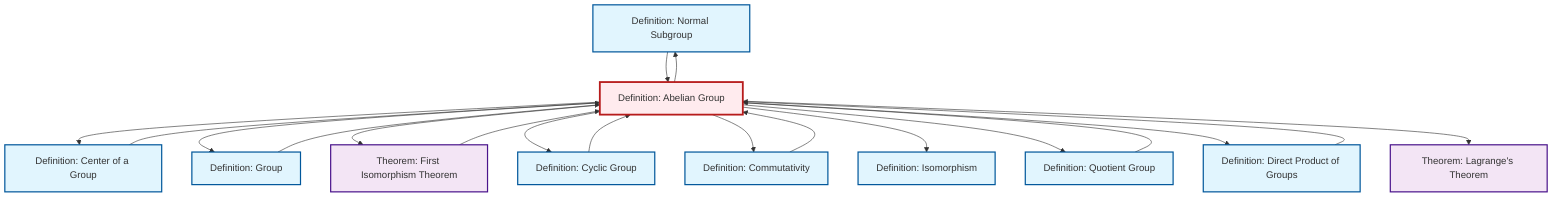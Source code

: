 graph TD
    classDef definition fill:#e1f5fe,stroke:#01579b,stroke-width:2px
    classDef theorem fill:#f3e5f5,stroke:#4a148c,stroke-width:2px
    classDef axiom fill:#fff3e0,stroke:#e65100,stroke-width:2px
    classDef example fill:#e8f5e9,stroke:#1b5e20,stroke-width:2px
    classDef current fill:#ffebee,stroke:#b71c1c,stroke-width:3px
    def-normal-subgroup["Definition: Normal Subgroup"]:::definition
    thm-first-isomorphism["Theorem: First Isomorphism Theorem"]:::theorem
    def-commutativity["Definition: Commutativity"]:::definition
    def-center-of-group["Definition: Center of a Group"]:::definition
    def-cyclic-group["Definition: Cyclic Group"]:::definition
    def-isomorphism["Definition: Isomorphism"]:::definition
    def-abelian-group["Definition: Abelian Group"]:::definition
    def-group["Definition: Group"]:::definition
    thm-lagrange["Theorem: Lagrange's Theorem"]:::theorem
    def-quotient-group["Definition: Quotient Group"]:::definition
    def-direct-product["Definition: Direct Product of Groups"]:::definition
    def-abelian-group --> def-center-of-group
    thm-first-isomorphism --> def-abelian-group
    def-abelian-group --> def-group
    def-abelian-group --> def-normal-subgroup
    def-direct-product --> def-abelian-group
    def-abelian-group --> thm-first-isomorphism
    def-normal-subgroup --> def-abelian-group
    def-abelian-group --> def-cyclic-group
    def-commutativity --> def-abelian-group
    def-cyclic-group --> def-abelian-group
    def-group --> def-abelian-group
    def-abelian-group --> def-commutativity
    def-quotient-group --> def-abelian-group
    def-abelian-group --> def-isomorphism
    def-center-of-group --> def-abelian-group
    def-abelian-group --> def-quotient-group
    def-abelian-group --> def-direct-product
    def-abelian-group --> thm-lagrange
    class def-abelian-group current